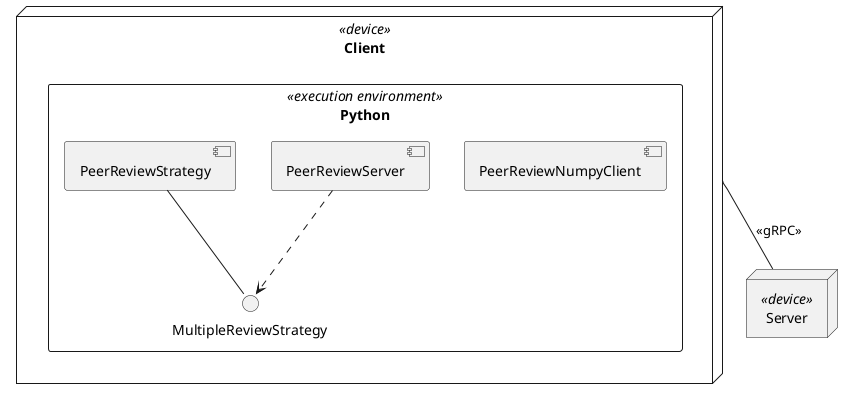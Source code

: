 @startuml prflwr_deployment
node Client <<device>> {
    rectangle Python <<execution environment>> {
        component PeerReviewNumpyClient
    }
}
node Server <<device>> {
    rectangle Python <<execution environment>> {
        component PeerReviewServer

        component PeerReviewStrategy
        interface MultipleReviewStrategy

        PeerReviewServer ..> MultipleReviewStrategy
        PeerReviewStrategy -- MultipleReviewStrategy
    }
}

Client -- Server : <<gRPC>>
@enduml
